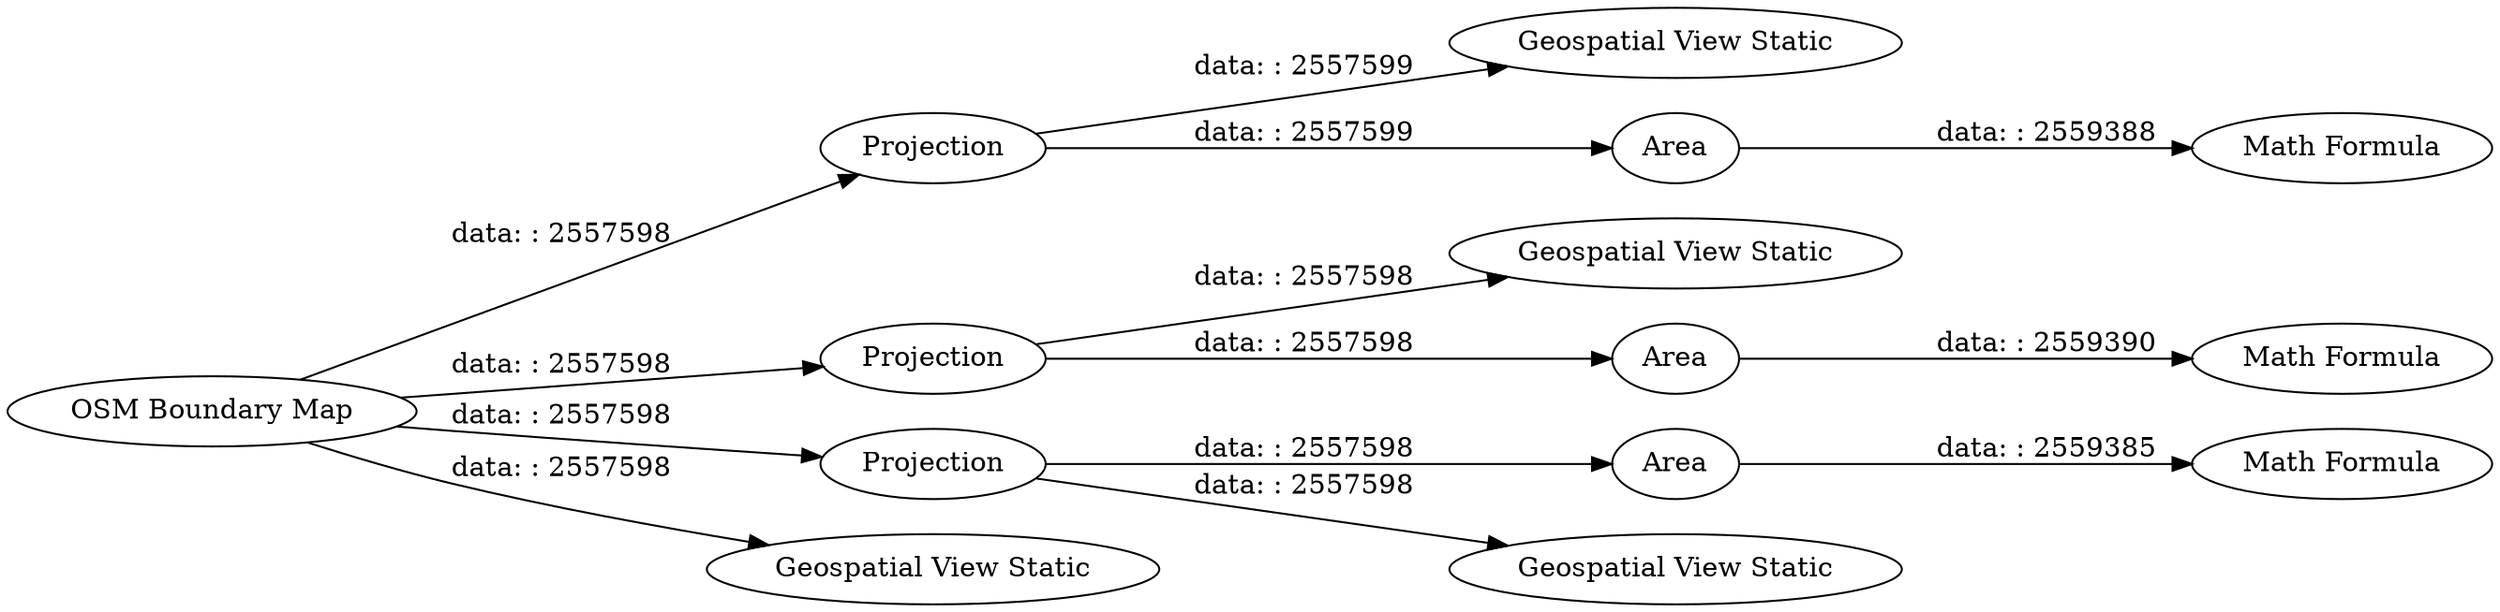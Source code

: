 digraph {
	"-2898509587206381147_17" [label=Projection]
	"-2898509587206381147_43" [label=Area]
	"-2898509587206381147_35" [label=Projection]
	"-2898509587206381147_34" [label="OSM Boundary Map"]
	"-2898509587206381147_36" [label="Geospatial View Static"]
	"-2898509587206381147_16" [label="Geospatial View Static"]
	"-2898509587206381147_40" [label="Math Formula"]
	"-2898509587206381147_37" [label=Area]
	"-2898509587206381147_44" [label=Projection]
	"-2898509587206381147_41" [label="Math Formula"]
	"-2898509587206381147_39" [label=Area]
	"-2898509587206381147_15" [label="Geospatial View Static"]
	"-2898509587206381147_38" [label="Math Formula"]
	"-2898509587206381147_42" [label="Geospatial View Static"]
	"-2898509587206381147_44" -> "-2898509587206381147_42" [label="data: : 2557598"]
	"-2898509587206381147_39" -> "-2898509587206381147_40" [label="data: : 2559388"]
	"-2898509587206381147_37" -> "-2898509587206381147_38" [label="data: : 2559390"]
	"-2898509587206381147_44" -> "-2898509587206381147_43" [label="data: : 2557598"]
	"-2898509587206381147_34" -> "-2898509587206381147_35" [label="data: : 2557598"]
	"-2898509587206381147_34" -> "-2898509587206381147_15" [label="data: : 2557598"]
	"-2898509587206381147_35" -> "-2898509587206381147_37" [label="data: : 2557598"]
	"-2898509587206381147_17" -> "-2898509587206381147_16" [label="data: : 2557599"]
	"-2898509587206381147_34" -> "-2898509587206381147_17" [label="data: : 2557598"]
	"-2898509587206381147_34" -> "-2898509587206381147_44" [label="data: : 2557598"]
	"-2898509587206381147_17" -> "-2898509587206381147_39" [label="data: : 2557599"]
	"-2898509587206381147_43" -> "-2898509587206381147_41" [label="data: : 2559385"]
	"-2898509587206381147_35" -> "-2898509587206381147_36" [label="data: : 2557598"]
	rankdir=LR
}
